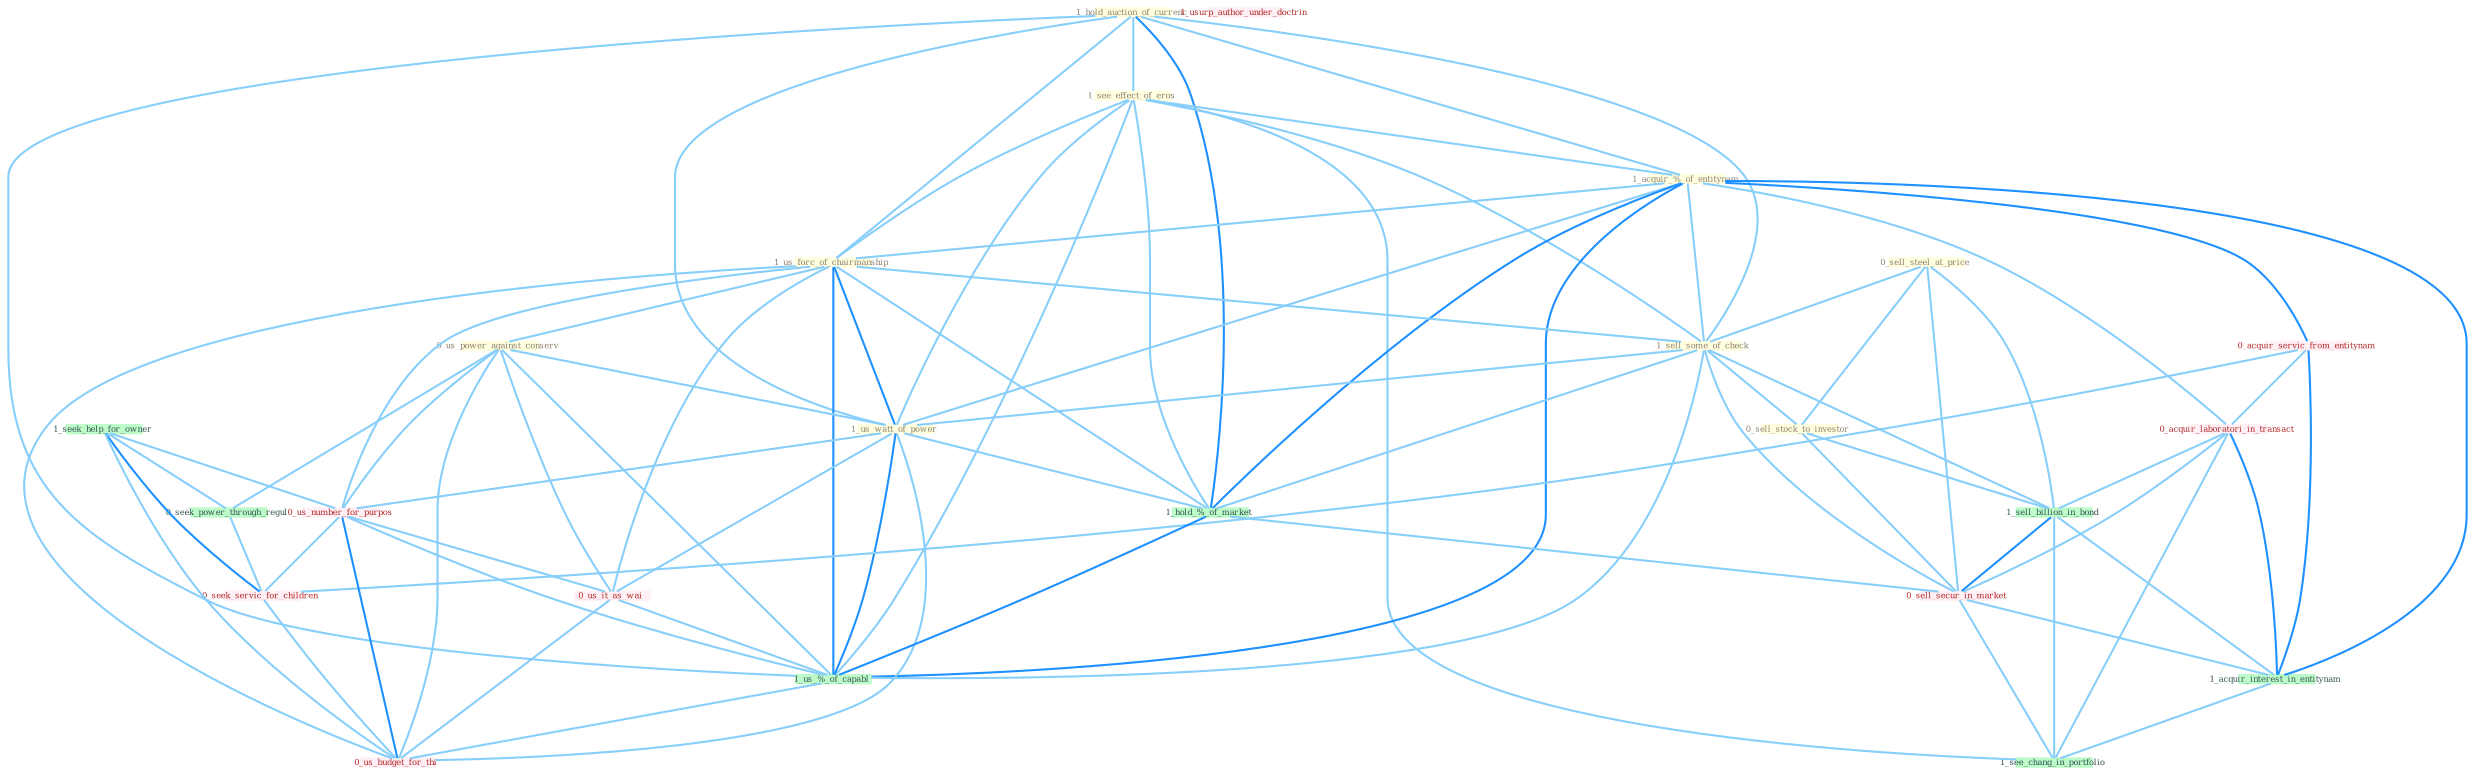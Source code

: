 Graph G{ 
    node
    [shape=polygon,style=filled,width=.5,height=.06,color="#BDFCC9",fixedsize=true,fontsize=4,
    fontcolor="#2f4f4f"];
    {node
    [color="#ffffe0", fontcolor="#8b7d6b"] "1_hold_auction_of_currenc " "1_see_effect_of_eros " "1_acquir_%_of_entitynam " "0_sell_steel_at_price " "1_us_forc_of_chairmanship " "0_us_power_against_conserv " "1_sell_some_of_check " "0_sell_stock_to_investor " "1_us_watt_of_power "}
{node [color="#fff0f5", fontcolor="#b22222"] "0_acquir_servic_from_entitynam " "0_us_number_for_purpos " "0_acquir_laboratori_in_transact " "0_us_it_as_wai " "1_usurp_author_under_doctrin " "0_sell_secur_in_market " "0_seek_servic_for_children " "0_us_budget_for_thi "}
edge [color="#B0E2FF"];

	"1_hold_auction_of_currenc " -- "1_see_effect_of_eros " [w="1", color="#87cefa" ];
	"1_hold_auction_of_currenc " -- "1_acquir_%_of_entitynam " [w="1", color="#87cefa" ];
	"1_hold_auction_of_currenc " -- "1_us_forc_of_chairmanship " [w="1", color="#87cefa" ];
	"1_hold_auction_of_currenc " -- "1_sell_some_of_check " [w="1", color="#87cefa" ];
	"1_hold_auction_of_currenc " -- "1_us_watt_of_power " [w="1", color="#87cefa" ];
	"1_hold_auction_of_currenc " -- "1_hold_%_of_market " [w="2", color="#1e90ff" , len=0.8];
	"1_hold_auction_of_currenc " -- "1_us_%_of_capabl " [w="1", color="#87cefa" ];
	"1_see_effect_of_eros " -- "1_acquir_%_of_entitynam " [w="1", color="#87cefa" ];
	"1_see_effect_of_eros " -- "1_us_forc_of_chairmanship " [w="1", color="#87cefa" ];
	"1_see_effect_of_eros " -- "1_sell_some_of_check " [w="1", color="#87cefa" ];
	"1_see_effect_of_eros " -- "1_us_watt_of_power " [w="1", color="#87cefa" ];
	"1_see_effect_of_eros " -- "1_hold_%_of_market " [w="1", color="#87cefa" ];
	"1_see_effect_of_eros " -- "1_us_%_of_capabl " [w="1", color="#87cefa" ];
	"1_see_effect_of_eros " -- "1_see_chang_in_portfolio " [w="1", color="#87cefa" ];
	"1_acquir_%_of_entitynam " -- "1_us_forc_of_chairmanship " [w="1", color="#87cefa" ];
	"1_acquir_%_of_entitynam " -- "1_sell_some_of_check " [w="1", color="#87cefa" ];
	"1_acquir_%_of_entitynam " -- "1_us_watt_of_power " [w="1", color="#87cefa" ];
	"1_acquir_%_of_entitynam " -- "0_acquir_servic_from_entitynam " [w="2", color="#1e90ff" , len=0.8];
	"1_acquir_%_of_entitynam " -- "1_hold_%_of_market " [w="2", color="#1e90ff" , len=0.8];
	"1_acquir_%_of_entitynam " -- "0_acquir_laboratori_in_transact " [w="1", color="#87cefa" ];
	"1_acquir_%_of_entitynam " -- "1_us_%_of_capabl " [w="2", color="#1e90ff" , len=0.8];
	"1_acquir_%_of_entitynam " -- "1_acquir_interest_in_entitynam " [w="2", color="#1e90ff" , len=0.8];
	"0_sell_steel_at_price " -- "1_sell_some_of_check " [w="1", color="#87cefa" ];
	"0_sell_steel_at_price " -- "0_sell_stock_to_investor " [w="1", color="#87cefa" ];
	"0_sell_steel_at_price " -- "1_sell_billion_in_bond " [w="1", color="#87cefa" ];
	"0_sell_steel_at_price " -- "0_sell_secur_in_market " [w="1", color="#87cefa" ];
	"1_us_forc_of_chairmanship " -- "0_us_power_against_conserv " [w="1", color="#87cefa" ];
	"1_us_forc_of_chairmanship " -- "1_sell_some_of_check " [w="1", color="#87cefa" ];
	"1_us_forc_of_chairmanship " -- "1_us_watt_of_power " [w="2", color="#1e90ff" , len=0.8];
	"1_us_forc_of_chairmanship " -- "1_hold_%_of_market " [w="1", color="#87cefa" ];
	"1_us_forc_of_chairmanship " -- "0_us_number_for_purpos " [w="1", color="#87cefa" ];
	"1_us_forc_of_chairmanship " -- "0_us_it_as_wai " [w="1", color="#87cefa" ];
	"1_us_forc_of_chairmanship " -- "1_us_%_of_capabl " [w="2", color="#1e90ff" , len=0.8];
	"1_us_forc_of_chairmanship " -- "0_us_budget_for_thi " [w="1", color="#87cefa" ];
	"0_us_power_against_conserv " -- "1_us_watt_of_power " [w="1", color="#87cefa" ];
	"0_us_power_against_conserv " -- "0_seek_power_through_regul " [w="1", color="#87cefa" ];
	"0_us_power_against_conserv " -- "0_us_number_for_purpos " [w="1", color="#87cefa" ];
	"0_us_power_against_conserv " -- "0_us_it_as_wai " [w="1", color="#87cefa" ];
	"0_us_power_against_conserv " -- "1_us_%_of_capabl " [w="1", color="#87cefa" ];
	"0_us_power_against_conserv " -- "0_us_budget_for_thi " [w="1", color="#87cefa" ];
	"1_sell_some_of_check " -- "0_sell_stock_to_investor " [w="1", color="#87cefa" ];
	"1_sell_some_of_check " -- "1_us_watt_of_power " [w="1", color="#87cefa" ];
	"1_sell_some_of_check " -- "1_hold_%_of_market " [w="1", color="#87cefa" ];
	"1_sell_some_of_check " -- "1_sell_billion_in_bond " [w="1", color="#87cefa" ];
	"1_sell_some_of_check " -- "1_us_%_of_capabl " [w="1", color="#87cefa" ];
	"1_sell_some_of_check " -- "0_sell_secur_in_market " [w="1", color="#87cefa" ];
	"0_sell_stock_to_investor " -- "1_sell_billion_in_bond " [w="1", color="#87cefa" ];
	"0_sell_stock_to_investor " -- "0_sell_secur_in_market " [w="1", color="#87cefa" ];
	"1_us_watt_of_power " -- "1_hold_%_of_market " [w="1", color="#87cefa" ];
	"1_us_watt_of_power " -- "0_us_number_for_purpos " [w="1", color="#87cefa" ];
	"1_us_watt_of_power " -- "0_us_it_as_wai " [w="1", color="#87cefa" ];
	"1_us_watt_of_power " -- "1_us_%_of_capabl " [w="2", color="#1e90ff" , len=0.8];
	"1_us_watt_of_power " -- "0_us_budget_for_thi " [w="1", color="#87cefa" ];
	"1_seek_help_for_owner " -- "0_seek_power_through_regul " [w="1", color="#87cefa" ];
	"1_seek_help_for_owner " -- "0_us_number_for_purpos " [w="1", color="#87cefa" ];
	"1_seek_help_for_owner " -- "0_seek_servic_for_children " [w="2", color="#1e90ff" , len=0.8];
	"1_seek_help_for_owner " -- "0_us_budget_for_thi " [w="1", color="#87cefa" ];
	"0_acquir_servic_from_entitynam " -- "0_acquir_laboratori_in_transact " [w="1", color="#87cefa" ];
	"0_acquir_servic_from_entitynam " -- "1_acquir_interest_in_entitynam " [w="2", color="#1e90ff" , len=0.8];
	"0_acquir_servic_from_entitynam " -- "0_seek_servic_for_children " [w="1", color="#87cefa" ];
	"1_hold_%_of_market " -- "1_us_%_of_capabl " [w="2", color="#1e90ff" , len=0.8];
	"1_hold_%_of_market " -- "0_sell_secur_in_market " [w="1", color="#87cefa" ];
	"0_seek_power_through_regul " -- "0_seek_servic_for_children " [w="1", color="#87cefa" ];
	"0_us_number_for_purpos " -- "0_us_it_as_wai " [w="1", color="#87cefa" ];
	"0_us_number_for_purpos " -- "1_us_%_of_capabl " [w="1", color="#87cefa" ];
	"0_us_number_for_purpos " -- "0_seek_servic_for_children " [w="1", color="#87cefa" ];
	"0_us_number_for_purpos " -- "0_us_budget_for_thi " [w="2", color="#1e90ff" , len=0.8];
	"0_acquir_laboratori_in_transact " -- "1_sell_billion_in_bond " [w="1", color="#87cefa" ];
	"0_acquir_laboratori_in_transact " -- "0_sell_secur_in_market " [w="1", color="#87cefa" ];
	"0_acquir_laboratori_in_transact " -- "1_acquir_interest_in_entitynam " [w="2", color="#1e90ff" , len=0.8];
	"0_acquir_laboratori_in_transact " -- "1_see_chang_in_portfolio " [w="1", color="#87cefa" ];
	"1_sell_billion_in_bond " -- "0_sell_secur_in_market " [w="2", color="#1e90ff" , len=0.8];
	"1_sell_billion_in_bond " -- "1_acquir_interest_in_entitynam " [w="1", color="#87cefa" ];
	"1_sell_billion_in_bond " -- "1_see_chang_in_portfolio " [w="1", color="#87cefa" ];
	"0_us_it_as_wai " -- "1_us_%_of_capabl " [w="1", color="#87cefa" ];
	"0_us_it_as_wai " -- "0_us_budget_for_thi " [w="1", color="#87cefa" ];
	"1_us_%_of_capabl " -- "0_us_budget_for_thi " [w="1", color="#87cefa" ];
	"0_sell_secur_in_market " -- "1_acquir_interest_in_entitynam " [w="1", color="#87cefa" ];
	"0_sell_secur_in_market " -- "1_see_chang_in_portfolio " [w="1", color="#87cefa" ];
	"1_acquir_interest_in_entitynam " -- "1_see_chang_in_portfolio " [w="1", color="#87cefa" ];
	"0_seek_servic_for_children " -- "0_us_budget_for_thi " [w="1", color="#87cefa" ];
}